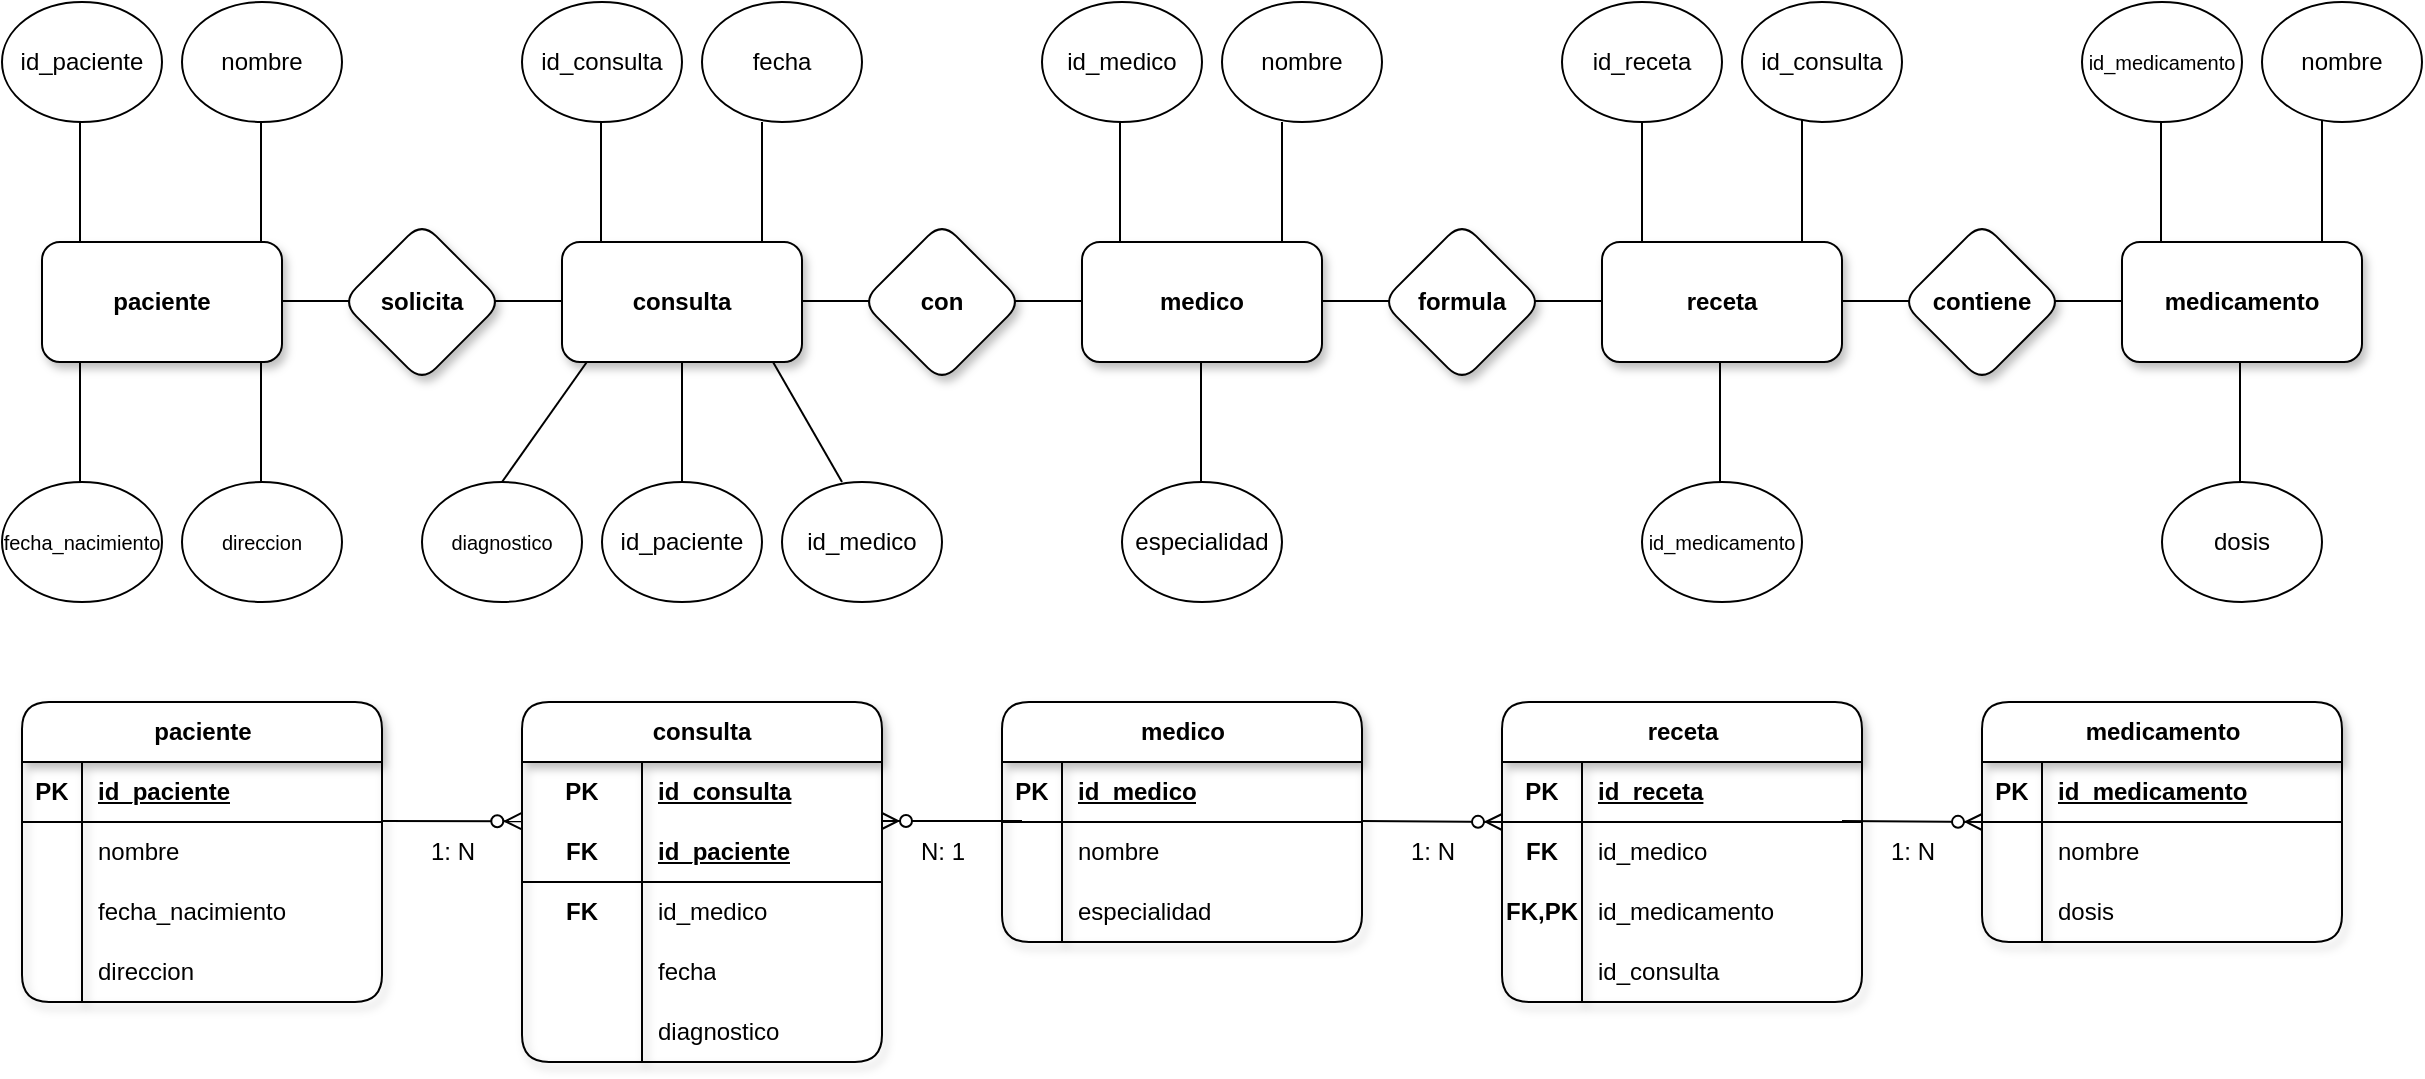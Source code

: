 <mxfile version="28.1.2">
  <diagram name="Página-1" id="k4ktOzvdep-PB3YI-zfe">
    <mxGraphModel grid="1" page="1" gridSize="10" guides="1" tooltips="1" connect="1" arrows="1" fold="1" pageScale="1" pageWidth="1169" pageHeight="1654" math="0" shadow="0">
      <root>
        <mxCell id="0" />
        <mxCell id="1" parent="0" />
        <mxCell id="pZFXPCBnuPIg0I05siiC-96" value="" style="fontSize=12;html=1;endArrow=ERzeroToMany;endFill=1;rounded=0;" edge="1" parent="1">
          <mxGeometry width="100" height="100" relative="1" as="geometry">
            <mxPoint x="530" y="459.5" as="sourcePoint" />
            <mxPoint x="460" y="459.5" as="targetPoint" />
          </mxGeometry>
        </mxCell>
        <mxCell id="pZFXPCBnuPIg0I05siiC-72" value="" style="endArrow=none;html=1;rounded=0;" edge="1" parent="1">
          <mxGeometry width="50" height="50" relative="1" as="geometry">
            <mxPoint x="579" y="180" as="sourcePoint" />
            <mxPoint x="579" y="110" as="targetPoint" />
          </mxGeometry>
        </mxCell>
        <mxCell id="RncV60DKzP0PtNafMhd4-55" value="" style="endArrow=none;html=1;rounded=0;" edge="1" parent="1">
          <mxGeometry width="50" height="50" relative="1" as="geometry">
            <mxPoint x="1030" y="199.5" as="sourcePoint" />
            <mxPoint x="1090" y="199.5" as="targetPoint" />
          </mxGeometry>
        </mxCell>
        <mxCell id="RncV60DKzP0PtNafMhd4-54" value="" style="endArrow=none;html=1;rounded=0;" edge="1" parent="1">
          <mxGeometry width="50" height="50" relative="1" as="geometry">
            <mxPoint x="930" y="199.5" as="sourcePoint" />
            <mxPoint x="990" y="199.5" as="targetPoint" />
          </mxGeometry>
        </mxCell>
        <mxCell id="RncV60DKzP0PtNafMhd4-53" value="" style="endArrow=none;html=1;rounded=0;" edge="1" parent="1">
          <mxGeometry width="50" height="50" relative="1" as="geometry">
            <mxPoint x="780" y="199.5" as="sourcePoint" />
            <mxPoint x="840" y="199.5" as="targetPoint" />
          </mxGeometry>
        </mxCell>
        <mxCell id="RncV60DKzP0PtNafMhd4-52" value="" style="endArrow=none;html=1;rounded=0;" edge="1" parent="1">
          <mxGeometry width="50" height="50" relative="1" as="geometry">
            <mxPoint x="665" y="199.5" as="sourcePoint" />
            <mxPoint x="725" y="199.5" as="targetPoint" />
          </mxGeometry>
        </mxCell>
        <mxCell id="RncV60DKzP0PtNafMhd4-51" value="" style="endArrow=none;html=1;rounded=0;" edge="1" parent="1">
          <mxGeometry width="50" height="50" relative="1" as="geometry">
            <mxPoint x="510" y="199.5" as="sourcePoint" />
            <mxPoint x="570" y="199.5" as="targetPoint" />
          </mxGeometry>
        </mxCell>
        <mxCell id="RncV60DKzP0PtNafMhd4-50" value="" style="endArrow=none;html=1;rounded=0;" edge="1" parent="1">
          <mxGeometry width="50" height="50" relative="1" as="geometry">
            <mxPoint x="400" y="199.5" as="sourcePoint" />
            <mxPoint x="460" y="199.5" as="targetPoint" />
          </mxGeometry>
        </mxCell>
        <mxCell id="RncV60DKzP0PtNafMhd4-49" value="" style="endArrow=none;html=1;rounded=0;" edge="1" parent="1">
          <mxGeometry width="50" height="50" relative="1" as="geometry">
            <mxPoint x="260" y="199.5" as="sourcePoint" />
            <mxPoint x="320" y="199.5" as="targetPoint" />
          </mxGeometry>
        </mxCell>
        <mxCell id="RncV60DKzP0PtNafMhd4-48" value="" style="endArrow=none;html=1;rounded=0;" edge="1" parent="1">
          <mxGeometry width="50" height="50" relative="1" as="geometry">
            <mxPoint x="140" y="199.5" as="sourcePoint" />
            <mxPoint x="200" y="199.5" as="targetPoint" />
          </mxGeometry>
        </mxCell>
        <mxCell id="RncV60DKzP0PtNafMhd4-45" value="" style="endArrow=none;html=1;rounded=0;" edge="1" parent="1">
          <mxGeometry width="50" height="50" relative="1" as="geometry">
            <mxPoint x="1139" y="290" as="sourcePoint" />
            <mxPoint x="1139" y="220" as="targetPoint" />
          </mxGeometry>
        </mxCell>
        <mxCell id="RncV60DKzP0PtNafMhd4-46" value="" style="endArrow=none;html=1;rounded=0;" edge="1" parent="1">
          <mxGeometry width="50" height="50" relative="1" as="geometry">
            <mxPoint x="1099.5" y="180" as="sourcePoint" />
            <mxPoint x="1099.5" y="110" as="targetPoint" />
          </mxGeometry>
        </mxCell>
        <mxCell id="RncV60DKzP0PtNafMhd4-47" value="" style="endArrow=none;html=1;rounded=0;" edge="1" parent="1">
          <mxGeometry width="50" height="50" relative="1" as="geometry">
            <mxPoint x="1180" y="170" as="sourcePoint" />
            <mxPoint x="1180" y="100" as="targetPoint" />
          </mxGeometry>
        </mxCell>
        <mxCell id="RncV60DKzP0PtNafMhd4-38" value="" style="endArrow=none;html=1;rounded=0;" edge="1" parent="1">
          <mxGeometry width="50" height="50" relative="1" as="geometry">
            <mxPoint x="879" y="300" as="sourcePoint" />
            <mxPoint x="879" y="230" as="targetPoint" />
          </mxGeometry>
        </mxCell>
        <mxCell id="RncV60DKzP0PtNafMhd4-39" value="" style="endArrow=none;html=1;rounded=0;" edge="1" parent="1">
          <mxGeometry width="50" height="50" relative="1" as="geometry">
            <mxPoint x="840" y="180" as="sourcePoint" />
            <mxPoint x="840" y="110" as="targetPoint" />
          </mxGeometry>
        </mxCell>
        <mxCell id="RncV60DKzP0PtNafMhd4-40" value="" style="endArrow=none;html=1;rounded=0;" edge="1" parent="1">
          <mxGeometry width="50" height="50" relative="1" as="geometry">
            <mxPoint x="920" y="170" as="sourcePoint" />
            <mxPoint x="920" y="100" as="targetPoint" />
          </mxGeometry>
        </mxCell>
        <mxCell id="RncV60DKzP0PtNafMhd4-32" value="" style="endArrow=none;html=1;rounded=0;" edge="1" parent="1">
          <mxGeometry width="50" height="50" relative="1" as="geometry">
            <mxPoint x="660" y="180" as="sourcePoint" />
            <mxPoint x="660" y="110" as="targetPoint" />
          </mxGeometry>
        </mxCell>
        <mxCell id="RncV60DKzP0PtNafMhd4-30" value="" style="endArrow=none;html=1;rounded=0;" edge="1" parent="1">
          <mxGeometry width="50" height="50" relative="1" as="geometry">
            <mxPoint x="619.5" y="290" as="sourcePoint" />
            <mxPoint x="619.5" y="220" as="targetPoint" />
          </mxGeometry>
        </mxCell>
        <mxCell id="RncV60DKzP0PtNafMhd4-27" value="" style="endArrow=none;html=1;rounded=0;" edge="1" parent="1">
          <mxGeometry width="50" height="50" relative="1" as="geometry">
            <mxPoint x="400" y="180" as="sourcePoint" />
            <mxPoint x="400" y="110" as="targetPoint" />
          </mxGeometry>
        </mxCell>
        <mxCell id="RncV60DKzP0PtNafMhd4-26" value="" style="endArrow=none;html=1;rounded=0;" edge="1" parent="1">
          <mxGeometry width="50" height="50" relative="1" as="geometry">
            <mxPoint x="319.5" y="170" as="sourcePoint" />
            <mxPoint x="319.5" y="100" as="targetPoint" />
          </mxGeometry>
        </mxCell>
        <mxCell id="RncV60DKzP0PtNafMhd4-28" value="" style="endArrow=none;html=1;rounded=0;exitX=0.5;exitY=0;exitDx=0;exitDy=0;" edge="1" parent="1" source="RncV60DKzP0PtNafMhd4-16">
          <mxGeometry width="50" height="50" relative="1" as="geometry">
            <mxPoint x="280" y="280" as="sourcePoint" />
            <mxPoint x="319.5" y="220" as="targetPoint" />
          </mxGeometry>
        </mxCell>
        <mxCell id="RncV60DKzP0PtNafMhd4-29" value="" style="endArrow=none;html=1;rounded=0;" edge="1" parent="1">
          <mxGeometry width="50" height="50" relative="1" as="geometry">
            <mxPoint x="360" y="300" as="sourcePoint" />
            <mxPoint x="360" y="230" as="targetPoint" />
          </mxGeometry>
        </mxCell>
        <mxCell id="RncV60DKzP0PtNafMhd4-15" value="" style="endArrow=none;html=1;rounded=0;" edge="1" parent="1">
          <mxGeometry width="50" height="50" relative="1" as="geometry">
            <mxPoint x="59" y="290" as="sourcePoint" />
            <mxPoint x="59" y="220" as="targetPoint" />
          </mxGeometry>
        </mxCell>
        <mxCell id="RncV60DKzP0PtNafMhd4-13" value="" style="endArrow=none;html=1;rounded=0;" edge="1" parent="1">
          <mxGeometry width="50" height="50" relative="1" as="geometry">
            <mxPoint x="59" y="170" as="sourcePoint" />
            <mxPoint x="59" y="100" as="targetPoint" />
          </mxGeometry>
        </mxCell>
        <mxCell id="RncV60DKzP0PtNafMhd4-14" value="" style="endArrow=none;html=1;rounded=0;" edge="1" parent="1">
          <mxGeometry width="50" height="50" relative="1" as="geometry">
            <mxPoint x="149.5" y="170" as="sourcePoint" />
            <mxPoint x="149.5" y="100" as="targetPoint" />
          </mxGeometry>
        </mxCell>
        <mxCell id="RncV60DKzP0PtNafMhd4-1" value="&lt;b&gt;paciente&lt;/b&gt;" style="rounded=1;whiteSpace=wrap;html=1;shadow=1;" vertex="1" parent="1">
          <mxGeometry x="40" y="170" width="120" height="60" as="geometry" />
        </mxCell>
        <mxCell id="RncV60DKzP0PtNafMhd4-2" value="&lt;b&gt;consulta&lt;/b&gt;" style="rounded=1;whiteSpace=wrap;html=1;shadow=1;" vertex="1" parent="1">
          <mxGeometry x="300" y="170" width="120" height="60" as="geometry" />
        </mxCell>
        <mxCell id="RncV60DKzP0PtNafMhd4-3" value="&lt;b&gt;medico&lt;/b&gt;" style="rounded=1;whiteSpace=wrap;html=1;shadow=1;" vertex="1" parent="1">
          <mxGeometry x="560" y="170" width="120" height="60" as="geometry" />
        </mxCell>
        <mxCell id="RncV60DKzP0PtNafMhd4-4" value="&lt;b&gt;receta&lt;/b&gt;" style="rounded=1;whiteSpace=wrap;html=1;shadow=1;" vertex="1" parent="1">
          <mxGeometry x="820" y="170" width="120" height="60" as="geometry" />
        </mxCell>
        <mxCell id="RncV60DKzP0PtNafMhd4-5" value="&lt;b&gt;medicamento&lt;/b&gt;" style="rounded=1;whiteSpace=wrap;html=1;shadow=1;" vertex="1" parent="1">
          <mxGeometry x="1080" y="170" width="120" height="60" as="geometry" />
        </mxCell>
        <mxCell id="RncV60DKzP0PtNafMhd4-6" value="&lt;b&gt;solicita&lt;/b&gt;" style="rhombus;whiteSpace=wrap;html=1;rounded=1;shadow=1;" vertex="1" parent="1">
          <mxGeometry x="190" y="160" width="80" height="80" as="geometry" />
        </mxCell>
        <mxCell id="RncV60DKzP0PtNafMhd4-7" value="&lt;b&gt;con&lt;/b&gt;" style="rhombus;whiteSpace=wrap;html=1;rounded=1;shadow=1;" vertex="1" parent="1">
          <mxGeometry x="450" y="160" width="80" height="80" as="geometry" />
        </mxCell>
        <mxCell id="RncV60DKzP0PtNafMhd4-8" value="&lt;b&gt;formula&lt;/b&gt;" style="rhombus;whiteSpace=wrap;html=1;rounded=1;shadow=1;" vertex="1" parent="1">
          <mxGeometry x="710" y="160" width="80" height="80" as="geometry" />
        </mxCell>
        <mxCell id="RncV60DKzP0PtNafMhd4-9" value="&lt;b&gt;contiene&lt;/b&gt;" style="rhombus;whiteSpace=wrap;html=1;rounded=1;shadow=1;" vertex="1" parent="1">
          <mxGeometry x="970" y="160" width="80" height="80" as="geometry" />
        </mxCell>
        <mxCell id="RncV60DKzP0PtNafMhd4-10" value="id_paciente" style="ellipse;whiteSpace=wrap;html=1;" vertex="1" parent="1">
          <mxGeometry x="20" y="50" width="80" height="60" as="geometry" />
        </mxCell>
        <mxCell id="RncV60DKzP0PtNafMhd4-11" value="nombre" style="ellipse;whiteSpace=wrap;html=1;" vertex="1" parent="1">
          <mxGeometry x="110" y="50" width="80" height="60" as="geometry" />
        </mxCell>
        <mxCell id="RncV60DKzP0PtNafMhd4-12" value="&lt;font style=&quot;font-size: 10px;&quot;&gt;fecha_nacimiento&lt;/font&gt;" style="ellipse;whiteSpace=wrap;html=1;" vertex="1" parent="1">
          <mxGeometry x="20" y="290" width="80" height="60" as="geometry" />
        </mxCell>
        <mxCell id="RncV60DKzP0PtNafMhd4-16" value="&lt;font size=&quot;1&quot;&gt;diagnostico&lt;/font&gt;" style="ellipse;whiteSpace=wrap;html=1;" vertex="1" parent="1">
          <mxGeometry x="230" y="290" width="80" height="60" as="geometry" />
        </mxCell>
        <mxCell id="RncV60DKzP0PtNafMhd4-17" value="id_paciente" style="ellipse;whiteSpace=wrap;html=1;" vertex="1" parent="1">
          <mxGeometry x="320" y="290" width="80" height="60" as="geometry" />
        </mxCell>
        <mxCell id="RncV60DKzP0PtNafMhd4-18" value="id_consulta" style="ellipse;whiteSpace=wrap;html=1;" vertex="1" parent="1">
          <mxGeometry x="280" y="50" width="80" height="60" as="geometry" />
        </mxCell>
        <mxCell id="RncV60DKzP0PtNafMhd4-19" value="fecha" style="ellipse;whiteSpace=wrap;html=1;" vertex="1" parent="1">
          <mxGeometry x="370" y="50" width="80" height="60" as="geometry" />
        </mxCell>
        <mxCell id="RncV60DKzP0PtNafMhd4-20" value="id_medico" style="ellipse;whiteSpace=wrap;html=1;" vertex="1" parent="1">
          <mxGeometry x="540" y="50" width="80" height="60" as="geometry" />
        </mxCell>
        <mxCell id="RncV60DKzP0PtNafMhd4-21" value="nombre" style="ellipse;whiteSpace=wrap;html=1;" vertex="1" parent="1">
          <mxGeometry x="630" y="50" width="80" height="60" as="geometry" />
        </mxCell>
        <mxCell id="RncV60DKzP0PtNafMhd4-23" value="especialidad" style="ellipse;whiteSpace=wrap;html=1;" vertex="1" parent="1">
          <mxGeometry x="580" y="290" width="80" height="60" as="geometry" />
        </mxCell>
        <mxCell id="RncV60DKzP0PtNafMhd4-35" value="id_receta" style="ellipse;whiteSpace=wrap;html=1;" vertex="1" parent="1">
          <mxGeometry x="800" y="50" width="80" height="60" as="geometry" />
        </mxCell>
        <mxCell id="RncV60DKzP0PtNafMhd4-36" value="id_consulta" style="ellipse;whiteSpace=wrap;html=1;" vertex="1" parent="1">
          <mxGeometry x="890" y="50" width="80" height="60" as="geometry" />
        </mxCell>
        <mxCell id="RncV60DKzP0PtNafMhd4-37" value="&lt;font style=&quot;font-size: 10px;&quot;&gt;id_medicamento&lt;/font&gt;" style="ellipse;whiteSpace=wrap;html=1;" vertex="1" parent="1">
          <mxGeometry x="840" y="290" width="80" height="60" as="geometry" />
        </mxCell>
        <mxCell id="RncV60DKzP0PtNafMhd4-42" value="&lt;font style=&quot;font-size: 10px;&quot;&gt;id_medicamento&lt;/font&gt;" style="ellipse;whiteSpace=wrap;html=1;" vertex="1" parent="1">
          <mxGeometry x="1060" y="50" width="80" height="60" as="geometry" />
        </mxCell>
        <mxCell id="RncV60DKzP0PtNafMhd4-43" value="nombre" style="ellipse;whiteSpace=wrap;html=1;" vertex="1" parent="1">
          <mxGeometry x="1150" y="50" width="80" height="60" as="geometry" />
        </mxCell>
        <mxCell id="RncV60DKzP0PtNafMhd4-44" value="dosis" style="ellipse;whiteSpace=wrap;html=1;" vertex="1" parent="1">
          <mxGeometry x="1100" y="290" width="80" height="60" as="geometry" />
        </mxCell>
        <mxCell id="pZFXPCBnuPIg0I05siiC-1" value="paciente" style="shape=table;startSize=30;container=1;collapsible=1;childLayout=tableLayout;fixedRows=1;rowLines=0;fontStyle=1;align=center;resizeLast=1;html=1;rounded=1;shadow=1;" vertex="1" parent="1">
          <mxGeometry x="30" y="400" width="180" height="150" as="geometry" />
        </mxCell>
        <mxCell id="pZFXPCBnuPIg0I05siiC-2" value="" style="shape=tableRow;horizontal=0;startSize=0;swimlaneHead=0;swimlaneBody=0;fillColor=none;collapsible=0;dropTarget=0;points=[[0,0.5],[1,0.5]];portConstraint=eastwest;top=0;left=0;right=0;bottom=1;" vertex="1" parent="pZFXPCBnuPIg0I05siiC-1">
          <mxGeometry y="30" width="180" height="30" as="geometry" />
        </mxCell>
        <mxCell id="pZFXPCBnuPIg0I05siiC-3" value="PK" style="shape=partialRectangle;connectable=0;fillColor=none;top=0;left=0;bottom=0;right=0;fontStyle=1;overflow=hidden;whiteSpace=wrap;html=1;" vertex="1" parent="pZFXPCBnuPIg0I05siiC-2">
          <mxGeometry width="30" height="30" as="geometry">
            <mxRectangle width="30" height="30" as="alternateBounds" />
          </mxGeometry>
        </mxCell>
        <mxCell id="pZFXPCBnuPIg0I05siiC-4" value="id_paciente" style="shape=partialRectangle;connectable=0;fillColor=none;top=0;left=0;bottom=0;right=0;align=left;spacingLeft=6;fontStyle=5;overflow=hidden;whiteSpace=wrap;html=1;" vertex="1" parent="pZFXPCBnuPIg0I05siiC-2">
          <mxGeometry x="30" width="150" height="30" as="geometry">
            <mxRectangle width="150" height="30" as="alternateBounds" />
          </mxGeometry>
        </mxCell>
        <mxCell id="pZFXPCBnuPIg0I05siiC-5" value="" style="shape=tableRow;horizontal=0;startSize=0;swimlaneHead=0;swimlaneBody=0;fillColor=none;collapsible=0;dropTarget=0;points=[[0,0.5],[1,0.5]];portConstraint=eastwest;top=0;left=0;right=0;bottom=0;" vertex="1" parent="pZFXPCBnuPIg0I05siiC-1">
          <mxGeometry y="60" width="180" height="30" as="geometry" />
        </mxCell>
        <mxCell id="pZFXPCBnuPIg0I05siiC-6" value="" style="shape=partialRectangle;connectable=0;fillColor=none;top=0;left=0;bottom=0;right=0;editable=1;overflow=hidden;whiteSpace=wrap;html=1;" vertex="1" parent="pZFXPCBnuPIg0I05siiC-5">
          <mxGeometry width="30" height="30" as="geometry">
            <mxRectangle width="30" height="30" as="alternateBounds" />
          </mxGeometry>
        </mxCell>
        <mxCell id="pZFXPCBnuPIg0I05siiC-7" value="nombre" style="shape=partialRectangle;connectable=0;fillColor=none;top=0;left=0;bottom=0;right=0;align=left;spacingLeft=6;overflow=hidden;whiteSpace=wrap;html=1;" vertex="1" parent="pZFXPCBnuPIg0I05siiC-5">
          <mxGeometry x="30" width="150" height="30" as="geometry">
            <mxRectangle width="150" height="30" as="alternateBounds" />
          </mxGeometry>
        </mxCell>
        <mxCell id="pZFXPCBnuPIg0I05siiC-8" value="" style="shape=tableRow;horizontal=0;startSize=0;swimlaneHead=0;swimlaneBody=0;fillColor=none;collapsible=0;dropTarget=0;points=[[0,0.5],[1,0.5]];portConstraint=eastwest;top=0;left=0;right=0;bottom=0;" vertex="1" parent="pZFXPCBnuPIg0I05siiC-1">
          <mxGeometry y="90" width="180" height="30" as="geometry" />
        </mxCell>
        <mxCell id="pZFXPCBnuPIg0I05siiC-9" value="" style="shape=partialRectangle;connectable=0;fillColor=none;top=0;left=0;bottom=0;right=0;editable=1;overflow=hidden;whiteSpace=wrap;html=1;" vertex="1" parent="pZFXPCBnuPIg0I05siiC-8">
          <mxGeometry width="30" height="30" as="geometry">
            <mxRectangle width="30" height="30" as="alternateBounds" />
          </mxGeometry>
        </mxCell>
        <mxCell id="pZFXPCBnuPIg0I05siiC-10" value="fecha_nacimiento" style="shape=partialRectangle;connectable=0;fillColor=none;top=0;left=0;bottom=0;right=0;align=left;spacingLeft=6;overflow=hidden;whiteSpace=wrap;html=1;" vertex="1" parent="pZFXPCBnuPIg0I05siiC-8">
          <mxGeometry x="30" width="150" height="30" as="geometry">
            <mxRectangle width="150" height="30" as="alternateBounds" />
          </mxGeometry>
        </mxCell>
        <mxCell id="pZFXPCBnuPIg0I05siiC-73" value="" style="shape=tableRow;horizontal=0;startSize=0;swimlaneHead=0;swimlaneBody=0;fillColor=none;collapsible=0;dropTarget=0;points=[[0,0.5],[1,0.5]];portConstraint=eastwest;top=0;left=0;right=0;bottom=0;" vertex="1" parent="pZFXPCBnuPIg0I05siiC-1">
          <mxGeometry y="120" width="180" height="30" as="geometry" />
        </mxCell>
        <mxCell id="pZFXPCBnuPIg0I05siiC-74" value="" style="shape=partialRectangle;connectable=0;fillColor=none;top=0;left=0;bottom=0;right=0;editable=1;overflow=hidden;whiteSpace=wrap;html=1;" vertex="1" parent="pZFXPCBnuPIg0I05siiC-73">
          <mxGeometry width="30" height="30" as="geometry">
            <mxRectangle width="30" height="30" as="alternateBounds" />
          </mxGeometry>
        </mxCell>
        <mxCell id="pZFXPCBnuPIg0I05siiC-75" value="direccion" style="shape=partialRectangle;connectable=0;fillColor=none;top=0;left=0;bottom=0;right=0;align=left;spacingLeft=6;overflow=hidden;whiteSpace=wrap;html=1;" vertex="1" parent="pZFXPCBnuPIg0I05siiC-73">
          <mxGeometry x="30" width="150" height="30" as="geometry">
            <mxRectangle width="150" height="30" as="alternateBounds" />
          </mxGeometry>
        </mxCell>
        <mxCell id="pZFXPCBnuPIg0I05siiC-14" value="medico" style="shape=table;startSize=30;container=1;collapsible=1;childLayout=tableLayout;fixedRows=1;rowLines=0;fontStyle=1;align=center;resizeLast=1;html=1;rounded=1;shadow=1;" vertex="1" parent="1">
          <mxGeometry x="520" y="400" width="180" height="120" as="geometry" />
        </mxCell>
        <mxCell id="pZFXPCBnuPIg0I05siiC-15" value="" style="shape=tableRow;horizontal=0;startSize=0;swimlaneHead=0;swimlaneBody=0;fillColor=none;collapsible=0;dropTarget=0;points=[[0,0.5],[1,0.5]];portConstraint=eastwest;top=0;left=0;right=0;bottom=1;" vertex="1" parent="pZFXPCBnuPIg0I05siiC-14">
          <mxGeometry y="30" width="180" height="30" as="geometry" />
        </mxCell>
        <mxCell id="pZFXPCBnuPIg0I05siiC-16" value="PK" style="shape=partialRectangle;connectable=0;fillColor=none;top=0;left=0;bottom=0;right=0;fontStyle=1;overflow=hidden;whiteSpace=wrap;html=1;" vertex="1" parent="pZFXPCBnuPIg0I05siiC-15">
          <mxGeometry width="30" height="30" as="geometry">
            <mxRectangle width="30" height="30" as="alternateBounds" />
          </mxGeometry>
        </mxCell>
        <mxCell id="pZFXPCBnuPIg0I05siiC-17" value="id_medico" style="shape=partialRectangle;connectable=0;fillColor=none;top=0;left=0;bottom=0;right=0;align=left;spacingLeft=6;fontStyle=5;overflow=hidden;whiteSpace=wrap;html=1;" vertex="1" parent="pZFXPCBnuPIg0I05siiC-15">
          <mxGeometry x="30" width="150" height="30" as="geometry">
            <mxRectangle width="150" height="30" as="alternateBounds" />
          </mxGeometry>
        </mxCell>
        <mxCell id="pZFXPCBnuPIg0I05siiC-18" value="" style="shape=tableRow;horizontal=0;startSize=0;swimlaneHead=0;swimlaneBody=0;fillColor=none;collapsible=0;dropTarget=0;points=[[0,0.5],[1,0.5]];portConstraint=eastwest;top=0;left=0;right=0;bottom=0;" vertex="1" parent="pZFXPCBnuPIg0I05siiC-14">
          <mxGeometry y="60" width="180" height="30" as="geometry" />
        </mxCell>
        <mxCell id="pZFXPCBnuPIg0I05siiC-19" value="" style="shape=partialRectangle;connectable=0;fillColor=none;top=0;left=0;bottom=0;right=0;editable=1;overflow=hidden;whiteSpace=wrap;html=1;" vertex="1" parent="pZFXPCBnuPIg0I05siiC-18">
          <mxGeometry width="30" height="30" as="geometry">
            <mxRectangle width="30" height="30" as="alternateBounds" />
          </mxGeometry>
        </mxCell>
        <mxCell id="pZFXPCBnuPIg0I05siiC-20" value="nombre" style="shape=partialRectangle;connectable=0;fillColor=none;top=0;left=0;bottom=0;right=0;align=left;spacingLeft=6;overflow=hidden;whiteSpace=wrap;html=1;" vertex="1" parent="pZFXPCBnuPIg0I05siiC-18">
          <mxGeometry x="30" width="150" height="30" as="geometry">
            <mxRectangle width="150" height="30" as="alternateBounds" />
          </mxGeometry>
        </mxCell>
        <mxCell id="pZFXPCBnuPIg0I05siiC-21" value="" style="shape=tableRow;horizontal=0;startSize=0;swimlaneHead=0;swimlaneBody=0;fillColor=none;collapsible=0;dropTarget=0;points=[[0,0.5],[1,0.5]];portConstraint=eastwest;top=0;left=0;right=0;bottom=0;" vertex="1" parent="pZFXPCBnuPIg0I05siiC-14">
          <mxGeometry y="90" width="180" height="30" as="geometry" />
        </mxCell>
        <mxCell id="pZFXPCBnuPIg0I05siiC-22" value="" style="shape=partialRectangle;connectable=0;fillColor=none;top=0;left=0;bottom=0;right=0;editable=1;overflow=hidden;whiteSpace=wrap;html=1;" vertex="1" parent="pZFXPCBnuPIg0I05siiC-21">
          <mxGeometry width="30" height="30" as="geometry">
            <mxRectangle width="30" height="30" as="alternateBounds" />
          </mxGeometry>
        </mxCell>
        <mxCell id="pZFXPCBnuPIg0I05siiC-23" value="especialidad" style="shape=partialRectangle;connectable=0;fillColor=none;top=0;left=0;bottom=0;right=0;align=left;spacingLeft=6;overflow=hidden;whiteSpace=wrap;html=1;" vertex="1" parent="pZFXPCBnuPIg0I05siiC-21">
          <mxGeometry x="30" width="150" height="30" as="geometry">
            <mxRectangle width="150" height="30" as="alternateBounds" />
          </mxGeometry>
        </mxCell>
        <mxCell id="pZFXPCBnuPIg0I05siiC-27" value="consulta" style="shape=table;startSize=30;container=1;collapsible=1;childLayout=tableLayout;fixedRows=1;rowLines=0;fontStyle=1;align=center;resizeLast=1;html=1;whiteSpace=wrap;rounded=1;shadow=1;" vertex="1" parent="1">
          <mxGeometry x="280" y="400" width="180" height="180" as="geometry" />
        </mxCell>
        <mxCell id="pZFXPCBnuPIg0I05siiC-28" value="" style="shape=tableRow;horizontal=0;startSize=0;swimlaneHead=0;swimlaneBody=0;fillColor=none;collapsible=0;dropTarget=0;points=[[0,0.5],[1,0.5]];portConstraint=eastwest;top=0;left=0;right=0;bottom=0;html=1;" vertex="1" parent="pZFXPCBnuPIg0I05siiC-27">
          <mxGeometry y="30" width="180" height="30" as="geometry" />
        </mxCell>
        <mxCell id="pZFXPCBnuPIg0I05siiC-29" value="PK" style="shape=partialRectangle;connectable=0;fillColor=none;top=0;left=0;bottom=0;right=0;fontStyle=1;overflow=hidden;html=1;whiteSpace=wrap;" vertex="1" parent="pZFXPCBnuPIg0I05siiC-28">
          <mxGeometry width="60" height="30" as="geometry">
            <mxRectangle width="60" height="30" as="alternateBounds" />
          </mxGeometry>
        </mxCell>
        <mxCell id="pZFXPCBnuPIg0I05siiC-30" value="id_consulta" style="shape=partialRectangle;connectable=0;fillColor=none;top=0;left=0;bottom=0;right=0;align=left;spacingLeft=6;fontStyle=5;overflow=hidden;html=1;whiteSpace=wrap;" vertex="1" parent="pZFXPCBnuPIg0I05siiC-28">
          <mxGeometry x="60" width="120" height="30" as="geometry">
            <mxRectangle width="120" height="30" as="alternateBounds" />
          </mxGeometry>
        </mxCell>
        <mxCell id="pZFXPCBnuPIg0I05siiC-31" value="" style="shape=tableRow;horizontal=0;startSize=0;swimlaneHead=0;swimlaneBody=0;fillColor=none;collapsible=0;dropTarget=0;points=[[0,0.5],[1,0.5]];portConstraint=eastwest;top=0;left=0;right=0;bottom=1;html=1;" vertex="1" parent="pZFXPCBnuPIg0I05siiC-27">
          <mxGeometry y="60" width="180" height="30" as="geometry" />
        </mxCell>
        <mxCell id="pZFXPCBnuPIg0I05siiC-32" value="FK" style="shape=partialRectangle;connectable=0;fillColor=none;top=0;left=0;bottom=0;right=0;fontStyle=1;overflow=hidden;html=1;whiteSpace=wrap;" vertex="1" parent="pZFXPCBnuPIg0I05siiC-31">
          <mxGeometry width="60" height="30" as="geometry">
            <mxRectangle width="60" height="30" as="alternateBounds" />
          </mxGeometry>
        </mxCell>
        <mxCell id="pZFXPCBnuPIg0I05siiC-33" value="id_paciente" style="shape=partialRectangle;connectable=0;fillColor=none;top=0;left=0;bottom=0;right=0;align=left;spacingLeft=6;fontStyle=5;overflow=hidden;html=1;whiteSpace=wrap;" vertex="1" parent="pZFXPCBnuPIg0I05siiC-31">
          <mxGeometry x="60" width="120" height="30" as="geometry">
            <mxRectangle width="120" height="30" as="alternateBounds" />
          </mxGeometry>
        </mxCell>
        <mxCell id="pZFXPCBnuPIg0I05siiC-34" value="" style="shape=tableRow;horizontal=0;startSize=0;swimlaneHead=0;swimlaneBody=0;fillColor=none;collapsible=0;dropTarget=0;points=[[0,0.5],[1,0.5]];portConstraint=eastwest;top=0;left=0;right=0;bottom=0;html=1;" vertex="1" parent="pZFXPCBnuPIg0I05siiC-27">
          <mxGeometry y="90" width="180" height="30" as="geometry" />
        </mxCell>
        <mxCell id="pZFXPCBnuPIg0I05siiC-35" value="&lt;b&gt;FK&lt;/b&gt;" style="shape=partialRectangle;connectable=0;fillColor=none;top=0;left=0;bottom=0;right=0;editable=1;overflow=hidden;html=1;whiteSpace=wrap;" vertex="1" parent="pZFXPCBnuPIg0I05siiC-34">
          <mxGeometry width="60" height="30" as="geometry">
            <mxRectangle width="60" height="30" as="alternateBounds" />
          </mxGeometry>
        </mxCell>
        <mxCell id="pZFXPCBnuPIg0I05siiC-36" value="id_medico" style="shape=partialRectangle;connectable=0;fillColor=none;top=0;left=0;bottom=0;right=0;align=left;spacingLeft=6;overflow=hidden;html=1;whiteSpace=wrap;" vertex="1" parent="pZFXPCBnuPIg0I05siiC-34">
          <mxGeometry x="60" width="120" height="30" as="geometry">
            <mxRectangle width="120" height="30" as="alternateBounds" />
          </mxGeometry>
        </mxCell>
        <mxCell id="pZFXPCBnuPIg0I05siiC-37" value="" style="shape=tableRow;horizontal=0;startSize=0;swimlaneHead=0;swimlaneBody=0;fillColor=none;collapsible=0;dropTarget=0;points=[[0,0.5],[1,0.5]];portConstraint=eastwest;top=0;left=0;right=0;bottom=0;html=1;" vertex="1" parent="pZFXPCBnuPIg0I05siiC-27">
          <mxGeometry y="120" width="180" height="30" as="geometry" />
        </mxCell>
        <mxCell id="pZFXPCBnuPIg0I05siiC-38" value="" style="shape=partialRectangle;connectable=0;fillColor=none;top=0;left=0;bottom=0;right=0;editable=1;overflow=hidden;html=1;whiteSpace=wrap;" vertex="1" parent="pZFXPCBnuPIg0I05siiC-37">
          <mxGeometry width="60" height="30" as="geometry">
            <mxRectangle width="60" height="30" as="alternateBounds" />
          </mxGeometry>
        </mxCell>
        <mxCell id="pZFXPCBnuPIg0I05siiC-39" value="fecha" style="shape=partialRectangle;connectable=0;fillColor=none;top=0;left=0;bottom=0;right=0;align=left;spacingLeft=6;overflow=hidden;html=1;whiteSpace=wrap;" vertex="1" parent="pZFXPCBnuPIg0I05siiC-37">
          <mxGeometry x="60" width="120" height="30" as="geometry">
            <mxRectangle width="120" height="30" as="alternateBounds" />
          </mxGeometry>
        </mxCell>
        <mxCell id="pZFXPCBnuPIg0I05siiC-79" value="" style="shape=tableRow;horizontal=0;startSize=0;swimlaneHead=0;swimlaneBody=0;fillColor=none;collapsible=0;dropTarget=0;points=[[0,0.5],[1,0.5]];portConstraint=eastwest;top=0;left=0;right=0;bottom=0;html=1;" vertex="1" parent="pZFXPCBnuPIg0I05siiC-27">
          <mxGeometry y="150" width="180" height="30" as="geometry" />
        </mxCell>
        <mxCell id="pZFXPCBnuPIg0I05siiC-80" value="" style="shape=partialRectangle;connectable=0;fillColor=none;top=0;left=0;bottom=0;right=0;editable=1;overflow=hidden;html=1;whiteSpace=wrap;" vertex="1" parent="pZFXPCBnuPIg0I05siiC-79">
          <mxGeometry width="60" height="30" as="geometry">
            <mxRectangle width="60" height="30" as="alternateBounds" />
          </mxGeometry>
        </mxCell>
        <mxCell id="pZFXPCBnuPIg0I05siiC-81" value="diagnostico" style="shape=partialRectangle;connectable=0;fillColor=none;top=0;left=0;bottom=0;right=0;align=left;spacingLeft=6;overflow=hidden;html=1;whiteSpace=wrap;" vertex="1" parent="pZFXPCBnuPIg0I05siiC-79">
          <mxGeometry x="60" width="120" height="30" as="geometry">
            <mxRectangle width="120" height="30" as="alternateBounds" />
          </mxGeometry>
        </mxCell>
        <mxCell id="pZFXPCBnuPIg0I05siiC-40" value="receta" style="shape=table;startSize=30;container=1;collapsible=1;childLayout=tableLayout;fixedRows=1;rowLines=0;fontStyle=1;align=center;resizeLast=1;html=1;rounded=1;shadow=1;" vertex="1" parent="1">
          <mxGeometry x="770" y="400" width="180" height="150" as="geometry" />
        </mxCell>
        <mxCell id="pZFXPCBnuPIg0I05siiC-41" value="" style="shape=tableRow;horizontal=0;startSize=0;swimlaneHead=0;swimlaneBody=0;fillColor=none;collapsible=0;dropTarget=0;points=[[0,0.5],[1,0.5]];portConstraint=eastwest;top=0;left=0;right=0;bottom=1;" vertex="1" parent="pZFXPCBnuPIg0I05siiC-40">
          <mxGeometry y="30" width="180" height="30" as="geometry" />
        </mxCell>
        <mxCell id="pZFXPCBnuPIg0I05siiC-42" value="PK" style="shape=partialRectangle;connectable=0;fillColor=none;top=0;left=0;bottom=0;right=0;fontStyle=1;overflow=hidden;whiteSpace=wrap;html=1;" vertex="1" parent="pZFXPCBnuPIg0I05siiC-41">
          <mxGeometry width="40" height="30" as="geometry">
            <mxRectangle width="40" height="30" as="alternateBounds" />
          </mxGeometry>
        </mxCell>
        <mxCell id="pZFXPCBnuPIg0I05siiC-43" value="id_receta" style="shape=partialRectangle;connectable=0;fillColor=none;top=0;left=0;bottom=0;right=0;align=left;spacingLeft=6;fontStyle=5;overflow=hidden;whiteSpace=wrap;html=1;" vertex="1" parent="pZFXPCBnuPIg0I05siiC-41">
          <mxGeometry x="40" width="140" height="30" as="geometry">
            <mxRectangle width="140" height="30" as="alternateBounds" />
          </mxGeometry>
        </mxCell>
        <mxCell id="pZFXPCBnuPIg0I05siiC-44" value="" style="shape=tableRow;horizontal=0;startSize=0;swimlaneHead=0;swimlaneBody=0;fillColor=none;collapsible=0;dropTarget=0;points=[[0,0.5],[1,0.5]];portConstraint=eastwest;top=0;left=0;right=0;bottom=0;" vertex="1" parent="pZFXPCBnuPIg0I05siiC-40">
          <mxGeometry y="60" width="180" height="30" as="geometry" />
        </mxCell>
        <mxCell id="pZFXPCBnuPIg0I05siiC-45" value="&lt;b&gt;FK&lt;/b&gt;" style="shape=partialRectangle;connectable=0;fillColor=none;top=0;left=0;bottom=0;right=0;editable=1;overflow=hidden;whiteSpace=wrap;html=1;" vertex="1" parent="pZFXPCBnuPIg0I05siiC-44">
          <mxGeometry width="40" height="30" as="geometry">
            <mxRectangle width="40" height="30" as="alternateBounds" />
          </mxGeometry>
        </mxCell>
        <mxCell id="pZFXPCBnuPIg0I05siiC-46" value="id_medico" style="shape=partialRectangle;connectable=0;fillColor=none;top=0;left=0;bottom=0;right=0;align=left;spacingLeft=6;overflow=hidden;whiteSpace=wrap;html=1;" vertex="1" parent="pZFXPCBnuPIg0I05siiC-44">
          <mxGeometry x="40" width="140" height="30" as="geometry">
            <mxRectangle width="140" height="30" as="alternateBounds" />
          </mxGeometry>
        </mxCell>
        <mxCell id="pZFXPCBnuPIg0I05siiC-47" value="" style="shape=tableRow;horizontal=0;startSize=0;swimlaneHead=0;swimlaneBody=0;fillColor=none;collapsible=0;dropTarget=0;points=[[0,0.5],[1,0.5]];portConstraint=eastwest;top=0;left=0;right=0;bottom=0;" vertex="1" parent="pZFXPCBnuPIg0I05siiC-40">
          <mxGeometry y="90" width="180" height="30" as="geometry" />
        </mxCell>
        <mxCell id="pZFXPCBnuPIg0I05siiC-48" value="&lt;b&gt;FK,PK&lt;/b&gt;" style="shape=partialRectangle;connectable=0;fillColor=none;top=0;left=0;bottom=0;right=0;editable=1;overflow=hidden;whiteSpace=wrap;html=1;" vertex="1" parent="pZFXPCBnuPIg0I05siiC-47">
          <mxGeometry width="40" height="30" as="geometry">
            <mxRectangle width="40" height="30" as="alternateBounds" />
          </mxGeometry>
        </mxCell>
        <mxCell id="pZFXPCBnuPIg0I05siiC-49" value="id_medicamento" style="shape=partialRectangle;connectable=0;fillColor=none;top=0;left=0;bottom=0;right=0;align=left;spacingLeft=6;overflow=hidden;whiteSpace=wrap;html=1;" vertex="1" parent="pZFXPCBnuPIg0I05siiC-47">
          <mxGeometry x="40" width="140" height="30" as="geometry">
            <mxRectangle width="140" height="30" as="alternateBounds" />
          </mxGeometry>
        </mxCell>
        <mxCell id="pZFXPCBnuPIg0I05siiC-50" value="" style="shape=tableRow;horizontal=0;startSize=0;swimlaneHead=0;swimlaneBody=0;fillColor=none;collapsible=0;dropTarget=0;points=[[0,0.5],[1,0.5]];portConstraint=eastwest;top=0;left=0;right=0;bottom=0;" vertex="1" parent="pZFXPCBnuPIg0I05siiC-40">
          <mxGeometry y="120" width="180" height="30" as="geometry" />
        </mxCell>
        <mxCell id="pZFXPCBnuPIg0I05siiC-51" value="" style="shape=partialRectangle;connectable=0;fillColor=none;top=0;left=0;bottom=0;right=0;editable=1;overflow=hidden;whiteSpace=wrap;html=1;" vertex="1" parent="pZFXPCBnuPIg0I05siiC-50">
          <mxGeometry width="40" height="30" as="geometry">
            <mxRectangle width="40" height="30" as="alternateBounds" />
          </mxGeometry>
        </mxCell>
        <mxCell id="pZFXPCBnuPIg0I05siiC-52" value="id_consulta" style="shape=partialRectangle;connectable=0;fillColor=none;top=0;left=0;bottom=0;right=0;align=left;spacingLeft=6;overflow=hidden;whiteSpace=wrap;html=1;" vertex="1" parent="pZFXPCBnuPIg0I05siiC-50">
          <mxGeometry x="40" width="140" height="30" as="geometry">
            <mxRectangle width="140" height="30" as="alternateBounds" />
          </mxGeometry>
        </mxCell>
        <mxCell id="pZFXPCBnuPIg0I05siiC-53" value="medicamento" style="shape=table;startSize=30;container=1;collapsible=1;childLayout=tableLayout;fixedRows=1;rowLines=0;fontStyle=1;align=center;resizeLast=1;html=1;rounded=1;shadow=1;" vertex="1" parent="1">
          <mxGeometry x="1010" y="400" width="180" height="120" as="geometry" />
        </mxCell>
        <mxCell id="pZFXPCBnuPIg0I05siiC-54" value="" style="shape=tableRow;horizontal=0;startSize=0;swimlaneHead=0;swimlaneBody=0;fillColor=none;collapsible=0;dropTarget=0;points=[[0,0.5],[1,0.5]];portConstraint=eastwest;top=0;left=0;right=0;bottom=1;" vertex="1" parent="pZFXPCBnuPIg0I05siiC-53">
          <mxGeometry y="30" width="180" height="30" as="geometry" />
        </mxCell>
        <mxCell id="pZFXPCBnuPIg0I05siiC-55" value="PK" style="shape=partialRectangle;connectable=0;fillColor=none;top=0;left=0;bottom=0;right=0;fontStyle=1;overflow=hidden;whiteSpace=wrap;html=1;" vertex="1" parent="pZFXPCBnuPIg0I05siiC-54">
          <mxGeometry width="30" height="30" as="geometry">
            <mxRectangle width="30" height="30" as="alternateBounds" />
          </mxGeometry>
        </mxCell>
        <mxCell id="pZFXPCBnuPIg0I05siiC-56" value="id_medicamento" style="shape=partialRectangle;connectable=0;fillColor=none;top=0;left=0;bottom=0;right=0;align=left;spacingLeft=6;fontStyle=5;overflow=hidden;whiteSpace=wrap;html=1;" vertex="1" parent="pZFXPCBnuPIg0I05siiC-54">
          <mxGeometry x="30" width="150" height="30" as="geometry">
            <mxRectangle width="150" height="30" as="alternateBounds" />
          </mxGeometry>
        </mxCell>
        <mxCell id="pZFXPCBnuPIg0I05siiC-57" value="" style="shape=tableRow;horizontal=0;startSize=0;swimlaneHead=0;swimlaneBody=0;fillColor=none;collapsible=0;dropTarget=0;points=[[0,0.5],[1,0.5]];portConstraint=eastwest;top=0;left=0;right=0;bottom=0;" vertex="1" parent="pZFXPCBnuPIg0I05siiC-53">
          <mxGeometry y="60" width="180" height="30" as="geometry" />
        </mxCell>
        <mxCell id="pZFXPCBnuPIg0I05siiC-58" value="" style="shape=partialRectangle;connectable=0;fillColor=none;top=0;left=0;bottom=0;right=0;editable=1;overflow=hidden;whiteSpace=wrap;html=1;" vertex="1" parent="pZFXPCBnuPIg0I05siiC-57">
          <mxGeometry width="30" height="30" as="geometry">
            <mxRectangle width="30" height="30" as="alternateBounds" />
          </mxGeometry>
        </mxCell>
        <mxCell id="pZFXPCBnuPIg0I05siiC-59" value="nombre" style="shape=partialRectangle;connectable=0;fillColor=none;top=0;left=0;bottom=0;right=0;align=left;spacingLeft=6;overflow=hidden;whiteSpace=wrap;html=1;" vertex="1" parent="pZFXPCBnuPIg0I05siiC-57">
          <mxGeometry x="30" width="150" height="30" as="geometry">
            <mxRectangle width="150" height="30" as="alternateBounds" />
          </mxGeometry>
        </mxCell>
        <mxCell id="pZFXPCBnuPIg0I05siiC-60" value="" style="shape=tableRow;horizontal=0;startSize=0;swimlaneHead=0;swimlaneBody=0;fillColor=none;collapsible=0;dropTarget=0;points=[[0,0.5],[1,0.5]];portConstraint=eastwest;top=0;left=0;right=0;bottom=0;" vertex="1" parent="pZFXPCBnuPIg0I05siiC-53">
          <mxGeometry y="90" width="180" height="30" as="geometry" />
        </mxCell>
        <mxCell id="pZFXPCBnuPIg0I05siiC-61" value="" style="shape=partialRectangle;connectable=0;fillColor=none;top=0;left=0;bottom=0;right=0;editable=1;overflow=hidden;whiteSpace=wrap;html=1;" vertex="1" parent="pZFXPCBnuPIg0I05siiC-60">
          <mxGeometry width="30" height="30" as="geometry">
            <mxRectangle width="30" height="30" as="alternateBounds" />
          </mxGeometry>
        </mxCell>
        <mxCell id="pZFXPCBnuPIg0I05siiC-62" value="dosis" style="shape=partialRectangle;connectable=0;fillColor=none;top=0;left=0;bottom=0;right=0;align=left;spacingLeft=6;overflow=hidden;whiteSpace=wrap;html=1;" vertex="1" parent="pZFXPCBnuPIg0I05siiC-60">
          <mxGeometry x="30" width="150" height="30" as="geometry">
            <mxRectangle width="150" height="30" as="alternateBounds" />
          </mxGeometry>
        </mxCell>
        <mxCell id="pZFXPCBnuPIg0I05siiC-66" value="" style="endArrow=none;html=1;rounded=0;" edge="1" parent="1">
          <mxGeometry width="50" height="50" relative="1" as="geometry">
            <mxPoint x="149.5" y="300" as="sourcePoint" />
            <mxPoint x="149.5" y="230" as="targetPoint" />
          </mxGeometry>
        </mxCell>
        <mxCell id="pZFXPCBnuPIg0I05siiC-68" value="&lt;span style=&quot;font-size: 10px;&quot;&gt;direccion&lt;/span&gt;" style="ellipse;whiteSpace=wrap;html=1;" vertex="1" parent="1">
          <mxGeometry x="110" y="290" width="80" height="60" as="geometry" />
        </mxCell>
        <mxCell id="pZFXPCBnuPIg0I05siiC-69" value="" style="endArrow=none;html=1;rounded=0;" edge="1" parent="1">
          <mxGeometry width="50" height="50" relative="1" as="geometry">
            <mxPoint x="440" y="290" as="sourcePoint" />
            <mxPoint x="405.5" y="230" as="targetPoint" />
          </mxGeometry>
        </mxCell>
        <mxCell id="pZFXPCBnuPIg0I05siiC-71" value="id_medico" style="ellipse;whiteSpace=wrap;html=1;" vertex="1" parent="1">
          <mxGeometry x="410" y="290" width="80" height="60" as="geometry" />
        </mxCell>
        <mxCell id="pZFXPCBnuPIg0I05siiC-95" value="" style="fontSize=12;html=1;endArrow=ERzeroToMany;endFill=1;rounded=0;entryX=-0.002;entryY=0.987;entryDx=0;entryDy=0;entryPerimeter=0;" edge="1" parent="1" target="pZFXPCBnuPIg0I05siiC-28">
          <mxGeometry width="100" height="100" relative="1" as="geometry">
            <mxPoint x="210" y="459.5" as="sourcePoint" />
            <mxPoint x="260" y="459.5" as="targetPoint" />
          </mxGeometry>
        </mxCell>
        <mxCell id="pZFXPCBnuPIg0I05siiC-97" value="" style="fontSize=12;html=1;endArrow=ERzeroToMany;endFill=1;rounded=0;entryX=-0.002;entryY=0.987;entryDx=0;entryDy=0;entryPerimeter=0;" edge="1" parent="1">
          <mxGeometry width="100" height="100" relative="1" as="geometry">
            <mxPoint x="700" y="459.5" as="sourcePoint" />
            <mxPoint x="770" y="460" as="targetPoint" />
          </mxGeometry>
        </mxCell>
        <mxCell id="pZFXPCBnuPIg0I05siiC-98" value="" style="fontSize=12;html=1;endArrow=ERzeroToMany;endFill=1;rounded=0;entryX=-0.002;entryY=0.987;entryDx=0;entryDy=0;entryPerimeter=0;" edge="1" parent="1">
          <mxGeometry width="100" height="100" relative="1" as="geometry">
            <mxPoint x="940" y="459.5" as="sourcePoint" />
            <mxPoint x="1010" y="460" as="targetPoint" />
          </mxGeometry>
        </mxCell>
        <mxCell id="pZFXPCBnuPIg0I05siiC-99" value="1: N" style="text;html=1;align=center;verticalAlign=middle;resizable=0;points=[];autosize=1;strokeColor=none;fillColor=none;" vertex="1" parent="1">
          <mxGeometry x="220" y="460" width="50" height="30" as="geometry" />
        </mxCell>
        <mxCell id="pZFXPCBnuPIg0I05siiC-100" value="N: 1" style="text;html=1;align=center;verticalAlign=middle;resizable=0;points=[];autosize=1;strokeColor=none;fillColor=none;" vertex="1" parent="1">
          <mxGeometry x="465" y="460" width="50" height="30" as="geometry" />
        </mxCell>
        <mxCell id="pZFXPCBnuPIg0I05siiC-101" value="1: N" style="text;html=1;align=center;verticalAlign=middle;resizable=0;points=[];autosize=1;strokeColor=none;fillColor=none;" vertex="1" parent="1">
          <mxGeometry x="710" y="460" width="50" height="30" as="geometry" />
        </mxCell>
        <mxCell id="pZFXPCBnuPIg0I05siiC-102" value="1: N" style="text;html=1;align=center;verticalAlign=middle;resizable=0;points=[];autosize=1;strokeColor=none;fillColor=none;" vertex="1" parent="1">
          <mxGeometry x="950" y="460" width="50" height="30" as="geometry" />
        </mxCell>
      </root>
    </mxGraphModel>
  </diagram>
</mxfile>
